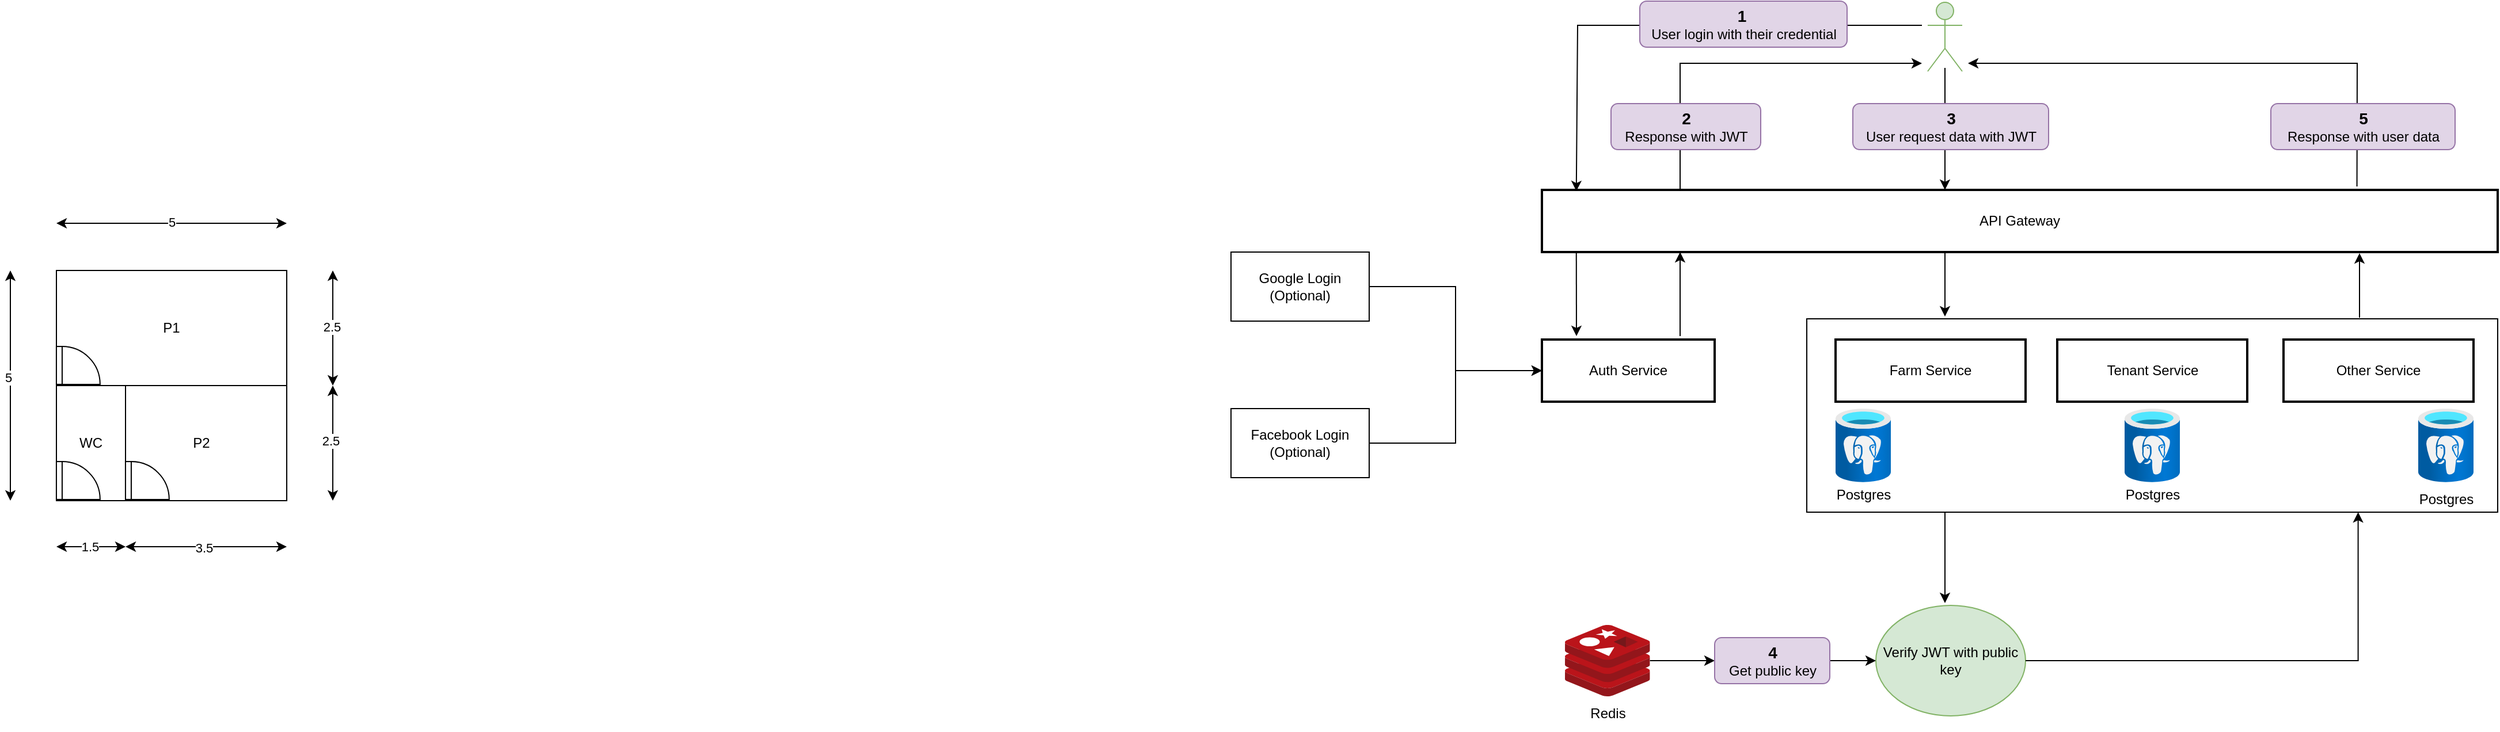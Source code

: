 <mxfile version="26.1.3">
  <diagram name="Page-1" id="M7hoF_XFu2iK7cyFc1Tl">
    <mxGraphModel dx="3182" dy="769" grid="1" gridSize="10" guides="1" tooltips="1" connect="1" arrows="1" fold="1" page="1" pageScale="1" pageWidth="850" pageHeight="1100" math="0" shadow="0">
      <root>
        <mxCell id="0" />
        <mxCell id="1" parent="0" />
        <mxCell id="Gf087FCaK1vN3dFGvJ8D-58" value="" style="edgeStyle=orthogonalEdgeStyle;rounded=0;orthogonalLoop=1;jettySize=auto;html=1;" parent="1" target="Gf087FCaK1vN3dFGvJ8D-2" edge="1">
          <mxGeometry relative="1" as="geometry">
            <mxPoint x="520" y="64" as="sourcePoint" />
            <Array as="points">
              <mxPoint x="520" y="140" />
              <mxPoint x="520" y="140" />
            </Array>
          </mxGeometry>
        </mxCell>
        <mxCell id="Gf087FCaK1vN3dFGvJ8D-61" value="" style="rounded=0;whiteSpace=wrap;html=1;container=0;" parent="1" vertex="1">
          <mxGeometry x="400" y="282" width="600" height="168" as="geometry" />
        </mxCell>
        <mxCell id="Gf087FCaK1vN3dFGvJ8D-2" value="API Gateway" style="whiteSpace=wrap;strokeWidth=2;" parent="1" vertex="1">
          <mxGeometry x="170" y="170" width="830" height="54" as="geometry" />
        </mxCell>
        <mxCell id="Gf087FCaK1vN3dFGvJ8D-3" value="Auth Service" style="whiteSpace=wrap;strokeWidth=2;" parent="1" vertex="1">
          <mxGeometry x="170" y="300" width="150" height="54" as="geometry" />
        </mxCell>
        <mxCell id="Gf087FCaK1vN3dFGvJ8D-25" value="" style="image;aspect=fixed;html=1;points=[];align=center;fontSize=12;image=img/lib/azure2/databases/Azure_Database_PostgreSQL_Server.svg;" parent="1" vertex="1">
          <mxGeometry x="425" y="360" width="48" height="64" as="geometry" />
        </mxCell>
        <mxCell id="Gf087FCaK1vN3dFGvJ8D-27" value="" style="image;aspect=fixed;html=1;points=[];align=center;fontSize=12;image=img/lib/azure2/databases/Azure_Database_PostgreSQL_Server.svg;" parent="1" vertex="1">
          <mxGeometry x="931" y="360" width="48" height="64" as="geometry" />
        </mxCell>
        <mxCell id="Gf087FCaK1vN3dFGvJ8D-28" value="" style="image;aspect=fixed;html=1;points=[];align=center;fontSize=12;image=img/lib/azure2/databases/Azure_Database_PostgreSQL_Server.svg;" parent="1" vertex="1">
          <mxGeometry x="676" y="360" width="48" height="64" as="geometry" />
        </mxCell>
        <mxCell id="Gf087FCaK1vN3dFGvJ8D-36" style="edgeStyle=orthogonalEdgeStyle;rounded=0;orthogonalLoop=1;jettySize=auto;html=1;entryX=0;entryY=0.5;entryDx=0;entryDy=0;" parent="1" source="Gf087FCaK1vN3dFGvJ8D-34" target="Gf087FCaK1vN3dFGvJ8D-3" edge="1">
          <mxGeometry relative="1" as="geometry" />
        </mxCell>
        <mxCell id="Gf087FCaK1vN3dFGvJ8D-34" value="Google Login (Optional)" style="rounded=0;whiteSpace=wrap;html=1;" parent="1" vertex="1">
          <mxGeometry x="-100" y="224" width="120" height="60" as="geometry" />
        </mxCell>
        <mxCell id="Gf087FCaK1vN3dFGvJ8D-37" style="edgeStyle=orthogonalEdgeStyle;rounded=0;orthogonalLoop=1;jettySize=auto;html=1;entryX=0;entryY=0.5;entryDx=0;entryDy=0;" parent="1" source="Gf087FCaK1vN3dFGvJ8D-35" target="Gf087FCaK1vN3dFGvJ8D-3" edge="1">
          <mxGeometry relative="1" as="geometry" />
        </mxCell>
        <mxCell id="Gf087FCaK1vN3dFGvJ8D-35" value="Facebook Login (Optional)" style="rounded=0;whiteSpace=wrap;html=1;" parent="1" vertex="1">
          <mxGeometry x="-100" y="360" width="120" height="60" as="geometry" />
        </mxCell>
        <mxCell id="Gf087FCaK1vN3dFGvJ8D-42" value="" style="endArrow=classic;html=1;rounded=0;exitX=0.036;exitY=1;exitDx=0;exitDy=0;exitPerimeter=0;" parent="1" source="Gf087FCaK1vN3dFGvJ8D-2" edge="1">
          <mxGeometry width="50" height="50" relative="1" as="geometry">
            <mxPoint x="210" y="284" as="sourcePoint" />
            <mxPoint x="200" y="297" as="targetPoint" />
          </mxGeometry>
        </mxCell>
        <mxCell id="Gf087FCaK1vN3dFGvJ8D-43" value="" style="endArrow=classic;html=1;rounded=0;exitX=0.036;exitY=1;exitDx=0;exitDy=0;exitPerimeter=0;entryX=0.207;entryY=-0.056;entryDx=0;entryDy=0;entryPerimeter=0;" parent="1" edge="1">
          <mxGeometry width="50" height="50" relative="1" as="geometry">
            <mxPoint x="290" y="297" as="sourcePoint" />
            <mxPoint x="290" y="224" as="targetPoint" />
          </mxGeometry>
        </mxCell>
        <mxCell id="Gf087FCaK1vN3dFGvJ8D-45" value="" style="endArrow=classic;html=1;rounded=0;entryX=0.036;entryY=0.019;entryDx=0;entryDy=0;entryPerimeter=0;" parent="1" target="Gf087FCaK1vN3dFGvJ8D-2" edge="1">
          <mxGeometry width="50" height="50" relative="1" as="geometry">
            <mxPoint x="500" y="27" as="sourcePoint" />
            <mxPoint x="200.96" y="143.976" as="targetPoint" />
            <Array as="points">
              <mxPoint x="201" y="27" />
            </Array>
          </mxGeometry>
        </mxCell>
        <mxCell id="Gf087FCaK1vN3dFGvJ8D-46" value="" style="endArrow=classic;html=1;rounded=0;" parent="1" edge="1">
          <mxGeometry width="50" height="50" relative="1" as="geometry">
            <mxPoint x="290" y="170" as="sourcePoint" />
            <mxPoint x="500" y="60" as="targetPoint" />
            <Array as="points">
              <mxPoint x="290" y="60" />
            </Array>
          </mxGeometry>
        </mxCell>
        <mxCell id="Gf087FCaK1vN3dFGvJ8D-48" value="&lt;b&gt;&lt;font style=&quot;font-size: 14px;&quot;&gt;1&lt;/font&gt;&lt;/b&gt;&amp;nbsp;&lt;div&gt;User login with their credential&lt;/div&gt;" style="text;html=1;align=center;verticalAlign=middle;resizable=0;points=[];autosize=1;strokeColor=#9673a6;fillColor=#e1d5e7;rounded=1;glass=0;" parent="1" vertex="1">
          <mxGeometry x="255" y="6" width="180" height="40" as="geometry" />
        </mxCell>
        <mxCell id="Gf087FCaK1vN3dFGvJ8D-49" value="&lt;b&gt;&lt;font style=&quot;font-size: 14px;&quot;&gt;2&lt;/font&gt;&lt;/b&gt;&lt;div&gt;Response with JWT&lt;/div&gt;" style="text;html=1;align=center;verticalAlign=middle;resizable=0;points=[];autosize=1;strokeColor=#9673a6;fillColor=#e1d5e7;rounded=1;" parent="1" vertex="1">
          <mxGeometry x="230" y="95" width="130" height="40" as="geometry" />
        </mxCell>
        <mxCell id="Gf087FCaK1vN3dFGvJ8D-50" value="&lt;b&gt;&lt;font style=&quot;font-size: 14px;&quot;&gt;3&lt;/font&gt;&lt;/b&gt;&lt;div&gt;User request data with JWT&lt;/div&gt;" style="text;html=1;align=center;verticalAlign=middle;resizable=0;points=[];autosize=1;strokeColor=#9673a6;fillColor=#e1d5e7;rounded=1;" parent="1" vertex="1">
          <mxGeometry x="440" y="95" width="170" height="40" as="geometry" />
        </mxCell>
        <mxCell id="Gf087FCaK1vN3dFGvJ8D-72" value="Verify JWT with public key" style="ellipse;whiteSpace=wrap;html=1;fillColor=#d5e8d4;strokeColor=#82b366;" parent="1" vertex="1">
          <mxGeometry x="460" y="531" width="130" height="96" as="geometry" />
        </mxCell>
        <mxCell id="Gf087FCaK1vN3dFGvJ8D-5" value="Tenant Service" style="whiteSpace=wrap;strokeWidth=2;container=0;" parent="1" vertex="1">
          <mxGeometry x="617.5" y="300" width="165" height="54" as="geometry" />
        </mxCell>
        <mxCell id="Gf087FCaK1vN3dFGvJ8D-6" value="Farm Service" style="whiteSpace=wrap;strokeWidth=2;container=0;" parent="1" vertex="1">
          <mxGeometry x="425" y="300" width="165" height="54" as="geometry" />
        </mxCell>
        <mxCell id="Gf087FCaK1vN3dFGvJ8D-60" value="Other Service" style="whiteSpace=wrap;strokeWidth=2;container=0;" parent="1" vertex="1">
          <mxGeometry x="814" y="300" width="165" height="54" as="geometry" />
        </mxCell>
        <mxCell id="Gf087FCaK1vN3dFGvJ8D-73" value="" style="endArrow=classic;html=1;rounded=0;" parent="1" edge="1">
          <mxGeometry width="50" height="50" relative="1" as="geometry">
            <mxPoint x="520" y="224" as="sourcePoint" />
            <mxPoint x="520" y="280" as="targetPoint" />
          </mxGeometry>
        </mxCell>
        <mxCell id="Gf087FCaK1vN3dFGvJ8D-75" value="" style="endArrow=classic;html=1;rounded=0;" parent="1" edge="1">
          <mxGeometry width="50" height="50" relative="1" as="geometry">
            <mxPoint x="520" y="450" as="sourcePoint" />
            <mxPoint x="520" y="529" as="targetPoint" />
          </mxGeometry>
        </mxCell>
        <mxCell id="Gf087FCaK1vN3dFGvJ8D-76" style="edgeStyle=orthogonalEdgeStyle;rounded=0;orthogonalLoop=1;jettySize=auto;html=1;exitX=1;exitY=0.5;exitDx=0;exitDy=0;entryX=0.798;entryY=1;entryDx=0;entryDy=0;entryPerimeter=0;" parent="1" source="Gf087FCaK1vN3dFGvJ8D-72" target="Gf087FCaK1vN3dFGvJ8D-61" edge="1">
          <mxGeometry relative="1" as="geometry" />
        </mxCell>
        <mxCell id="Gf087FCaK1vN3dFGvJ8D-78" value="" style="endArrow=classic;html=1;rounded=0;" parent="1" edge="1">
          <mxGeometry width="50" height="50" relative="1" as="geometry">
            <mxPoint x="880" y="281" as="sourcePoint" />
            <mxPoint x="880" y="225" as="targetPoint" />
          </mxGeometry>
        </mxCell>
        <mxCell id="Gf087FCaK1vN3dFGvJ8D-79" value="" style="shape=umlActor;verticalLabelPosition=bottom;verticalAlign=top;html=1;outlineConnect=0;fillColor=#d5e8d4;strokeColor=#82b366;" parent="1" vertex="1">
          <mxGeometry x="505" y="7" width="30" height="60" as="geometry" />
        </mxCell>
        <mxCell id="Gf087FCaK1vN3dFGvJ8D-80" value="" style="endArrow=classic;html=1;rounded=0;exitX=0.823;exitY=-0.056;exitDx=0;exitDy=0;exitPerimeter=0;" parent="1" edge="1">
          <mxGeometry width="50" height="50" relative="1" as="geometry">
            <mxPoint x="877.78" y="166.976" as="sourcePoint" />
            <mxPoint x="540" y="60" as="targetPoint" />
            <Array as="points">
              <mxPoint x="878" y="60" />
            </Array>
          </mxGeometry>
        </mxCell>
        <mxCell id="Gf087FCaK1vN3dFGvJ8D-81" value="&lt;b&gt;&lt;font style=&quot;font-size: 14px;&quot;&gt;5&lt;/font&gt;&lt;/b&gt;&lt;div&gt;Response with user data&lt;/div&gt;" style="text;html=1;align=center;verticalAlign=middle;resizable=0;points=[];autosize=1;strokeColor=#9673a6;fillColor=#e1d5e7;rounded=1;" parent="1" vertex="1">
          <mxGeometry x="803" y="95" width="160" height="40" as="geometry" />
        </mxCell>
        <mxCell id="Gf087FCaK1vN3dFGvJ8D-94" style="edgeStyle=orthogonalEdgeStyle;rounded=0;orthogonalLoop=1;jettySize=auto;html=1;entryX=0;entryY=0.5;entryDx=0;entryDy=0;" parent="1" source="Gf087FCaK1vN3dFGvJ8D-66" target="Gf087FCaK1vN3dFGvJ8D-72" edge="1">
          <mxGeometry relative="1" as="geometry" />
        </mxCell>
        <mxCell id="Gf087FCaK1vN3dFGvJ8D-82" value="" style="image;sketch=0;aspect=fixed;html=1;points=[];align=center;fontSize=12;image=img/lib/mscae/Cache_Redis_Product.svg;" parent="1" vertex="1">
          <mxGeometry x="190" y="548" width="73.81" height="62" as="geometry" />
        </mxCell>
        <mxCell id="Gf087FCaK1vN3dFGvJ8D-95" value="" style="edgeStyle=orthogonalEdgeStyle;rounded=0;orthogonalLoop=1;jettySize=auto;html=1;entryX=0;entryY=0.5;entryDx=0;entryDy=0;" parent="1" source="Gf087FCaK1vN3dFGvJ8D-82" target="Gf087FCaK1vN3dFGvJ8D-66" edge="1">
          <mxGeometry relative="1" as="geometry">
            <mxPoint x="264" y="579" as="sourcePoint" />
            <mxPoint x="460" y="579" as="targetPoint" />
          </mxGeometry>
        </mxCell>
        <mxCell id="Gf087FCaK1vN3dFGvJ8D-66" value="&lt;b&gt;&lt;font style=&quot;font-size: 14px;&quot;&gt;4&lt;/font&gt;&lt;/b&gt;&lt;div&gt;Get public key&lt;/div&gt;" style="text;html=1;align=center;verticalAlign=middle;resizable=0;points=[];autosize=1;strokeColor=#9673a6;fillColor=#e1d5e7;rounded=1;" parent="1" vertex="1">
          <mxGeometry x="320" y="559" width="100" height="40" as="geometry" />
        </mxCell>
        <mxCell id="Gf087FCaK1vN3dFGvJ8D-96" value="Redis" style="text;html=1;align=center;verticalAlign=middle;resizable=0;points=[];autosize=1;strokeColor=none;fillColor=none;" parent="1" vertex="1">
          <mxGeometry x="201.91" y="610" width="50" height="30" as="geometry" />
        </mxCell>
        <mxCell id="Gf087FCaK1vN3dFGvJ8D-97" value="Postgres" style="text;html=1;align=center;verticalAlign=middle;resizable=0;points=[];autosize=1;strokeColor=none;fillColor=none;" parent="1" vertex="1">
          <mxGeometry x="414" y="420" width="70" height="30" as="geometry" />
        </mxCell>
        <mxCell id="Gf087FCaK1vN3dFGvJ8D-98" value="Postgres" style="text;html=1;align=center;verticalAlign=middle;resizable=0;points=[];autosize=1;strokeColor=none;fillColor=none;" parent="1" vertex="1">
          <mxGeometry x="665" y="420" width="70" height="30" as="geometry" />
        </mxCell>
        <mxCell id="Gf087FCaK1vN3dFGvJ8D-99" value="Postgres" style="text;html=1;align=center;verticalAlign=middle;resizable=0;points=[];autosize=1;strokeColor=none;fillColor=none;" parent="1" vertex="1">
          <mxGeometry x="920" y="424" width="70" height="30" as="geometry" />
        </mxCell>
        <mxCell id="EZFscnKL3IUeWWM4xtlc-16" value="" style="endArrow=classic;startArrow=classic;html=1;rounded=0;" edge="1" parent="1">
          <mxGeometry width="50" height="50" relative="1" as="geometry">
            <mxPoint x="-880" y="340" as="sourcePoint" />
            <mxPoint x="-880" y="240" as="targetPoint" />
          </mxGeometry>
        </mxCell>
        <mxCell id="EZFscnKL3IUeWWM4xtlc-36" value="2.5" style="edgeLabel;html=1;align=center;verticalAlign=middle;resizable=0;points=[];" vertex="1" connectable="0" parent="EZFscnKL3IUeWWM4xtlc-16">
          <mxGeometry x="0.02" y="1" relative="1" as="geometry">
            <mxPoint as="offset" />
          </mxGeometry>
        </mxCell>
        <mxCell id="EZFscnKL3IUeWWM4xtlc-17" value="" style="endArrow=classic;startArrow=classic;html=1;rounded=0;" edge="1" parent="1">
          <mxGeometry width="50" height="50" relative="1" as="geometry">
            <mxPoint x="-880" y="440" as="sourcePoint" />
            <mxPoint x="-880" y="340" as="targetPoint" />
          </mxGeometry>
        </mxCell>
        <mxCell id="EZFscnKL3IUeWWM4xtlc-37" value="2.5" style="edgeLabel;html=1;align=center;verticalAlign=middle;resizable=0;points=[];" vertex="1" connectable="0" parent="EZFscnKL3IUeWWM4xtlc-17">
          <mxGeometry x="0.04" y="2" relative="1" as="geometry">
            <mxPoint as="offset" />
          </mxGeometry>
        </mxCell>
        <mxCell id="EZFscnKL3IUeWWM4xtlc-18" value="" style="endArrow=classic;startArrow=classic;html=1;rounded=0;" edge="1" parent="1">
          <mxGeometry width="50" height="50" relative="1" as="geometry">
            <mxPoint x="-1060" y="480" as="sourcePoint" />
            <mxPoint x="-1120" y="480" as="targetPoint" />
          </mxGeometry>
        </mxCell>
        <mxCell id="EZFscnKL3IUeWWM4xtlc-39" value="1.5" style="edgeLabel;html=1;align=center;verticalAlign=middle;resizable=0;points=[];" vertex="1" connectable="0" parent="EZFscnKL3IUeWWM4xtlc-18">
          <mxGeometry x="0.033" relative="1" as="geometry">
            <mxPoint as="offset" />
          </mxGeometry>
        </mxCell>
        <mxCell id="EZFscnKL3IUeWWM4xtlc-19" value="" style="endArrow=classic;startArrow=classic;html=1;rounded=0;" edge="1" parent="1">
          <mxGeometry width="50" height="50" relative="1" as="geometry">
            <mxPoint x="-920" y="480" as="sourcePoint" />
            <mxPoint x="-1060" y="480" as="targetPoint" />
          </mxGeometry>
        </mxCell>
        <mxCell id="EZFscnKL3IUeWWM4xtlc-40" value="3.5" style="edgeLabel;html=1;align=center;verticalAlign=middle;resizable=0;points=[];" vertex="1" connectable="0" parent="EZFscnKL3IUeWWM4xtlc-19">
          <mxGeometry x="0.029" y="1" relative="1" as="geometry">
            <mxPoint as="offset" />
          </mxGeometry>
        </mxCell>
        <mxCell id="EZFscnKL3IUeWWM4xtlc-1" value="" style="rounded=0;whiteSpace=wrap;html=1;container=0;" vertex="1" parent="1">
          <mxGeometry x="-1100" y="240" width="180" height="200" as="geometry" />
        </mxCell>
        <mxCell id="EZFscnKL3IUeWWM4xtlc-2" value="WC" style="rounded=0;whiteSpace=wrap;html=1;container=0;" vertex="1" parent="1">
          <mxGeometry x="-1120" y="340" width="60" height="100" as="geometry" />
        </mxCell>
        <mxCell id="EZFscnKL3IUeWWM4xtlc-3" value="P1" style="rounded=0;whiteSpace=wrap;html=1;container=0;" vertex="1" parent="1">
          <mxGeometry x="-1120" y="240" width="200" height="100" as="geometry" />
        </mxCell>
        <mxCell id="EZFscnKL3IUeWWM4xtlc-24" value="" style="verticalLabelPosition=bottom;html=1;verticalAlign=top;align=center;shape=mxgraph.floorplan.doorLeft;aspect=fixed;rotation=-90;container=0;" vertex="1" parent="1">
          <mxGeometry x="-1119" y="305" width="32.94" height="35" as="geometry" />
        </mxCell>
        <mxCell id="EZFscnKL3IUeWWM4xtlc-28" value="" style="verticalLabelPosition=bottom;html=1;verticalAlign=top;align=center;shape=mxgraph.floorplan.doorLeft;aspect=fixed;rotation=-90;container=0;" vertex="1" parent="1">
          <mxGeometry x="-1119" y="405" width="32.94" height="35" as="geometry" />
        </mxCell>
        <mxCell id="EZFscnKL3IUeWWM4xtlc-29" value="" style="verticalLabelPosition=bottom;html=1;verticalAlign=top;align=center;shape=mxgraph.floorplan.doorLeft;aspect=fixed;rotation=-90;container=0;" vertex="1" parent="1">
          <mxGeometry x="-1059" y="405" width="32.94" height="35" as="geometry" />
        </mxCell>
        <mxCell id="EZFscnKL3IUeWWM4xtlc-9" value="" style="endArrow=classic;startArrow=classic;html=1;rounded=0;" edge="1" parent="1">
          <mxGeometry width="50" height="50" relative="1" as="geometry">
            <mxPoint x="-1160" y="440" as="sourcePoint" />
            <mxPoint x="-1160" y="240" as="targetPoint" />
          </mxGeometry>
        </mxCell>
        <mxCell id="EZFscnKL3IUeWWM4xtlc-38" value="5" style="edgeLabel;html=1;align=center;verticalAlign=middle;resizable=0;points=[];" vertex="1" connectable="0" parent="EZFscnKL3IUeWWM4xtlc-9">
          <mxGeometry x="0.07" y="2" relative="1" as="geometry">
            <mxPoint as="offset" />
          </mxGeometry>
        </mxCell>
        <mxCell id="EZFscnKL3IUeWWM4xtlc-13" value="" style="endArrow=classic;startArrow=classic;html=1;rounded=0;" edge="1" parent="1">
          <mxGeometry width="50" height="50" relative="1" as="geometry">
            <mxPoint x="-1120" y="199" as="sourcePoint" />
            <mxPoint x="-920" y="199" as="targetPoint" />
          </mxGeometry>
        </mxCell>
        <mxCell id="EZFscnKL3IUeWWM4xtlc-35" value="5" style="edgeLabel;html=1;align=center;verticalAlign=middle;resizable=0;points=[];" vertex="1" connectable="0" parent="EZFscnKL3IUeWWM4xtlc-13">
          <mxGeometry y="1" relative="1" as="geometry">
            <mxPoint as="offset" />
          </mxGeometry>
        </mxCell>
        <mxCell id="EZFscnKL3IUeWWM4xtlc-41" value="P2" style="text;html=1;align=center;verticalAlign=middle;whiteSpace=wrap;rounded=0;" vertex="1" parent="1">
          <mxGeometry x="-1024.06" y="375" width="60" height="30" as="geometry" />
        </mxCell>
      </root>
    </mxGraphModel>
  </diagram>
</mxfile>
